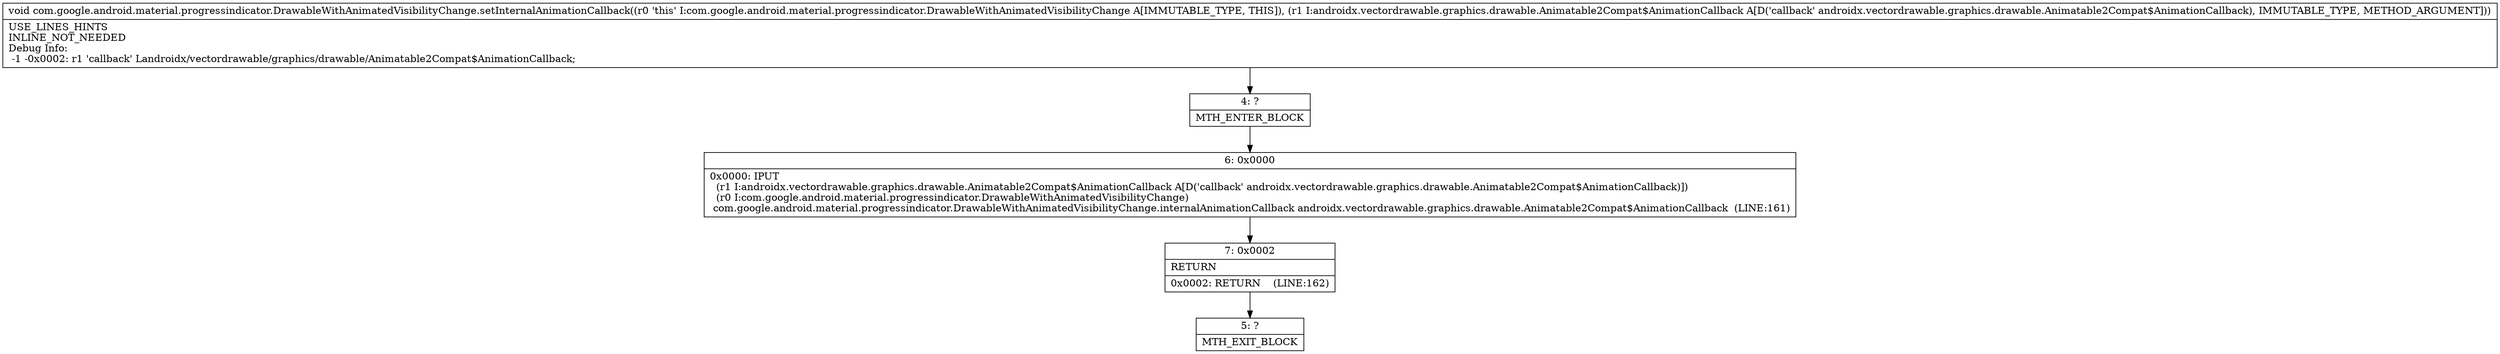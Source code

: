 digraph "CFG forcom.google.android.material.progressindicator.DrawableWithAnimatedVisibilityChange.setInternalAnimationCallback(Landroidx\/vectordrawable\/graphics\/drawable\/Animatable2Compat$AnimationCallback;)V" {
Node_4 [shape=record,label="{4\:\ ?|MTH_ENTER_BLOCK\l}"];
Node_6 [shape=record,label="{6\:\ 0x0000|0x0000: IPUT  \l  (r1 I:androidx.vectordrawable.graphics.drawable.Animatable2Compat$AnimationCallback A[D('callback' androidx.vectordrawable.graphics.drawable.Animatable2Compat$AnimationCallback)])\l  (r0 I:com.google.android.material.progressindicator.DrawableWithAnimatedVisibilityChange)\l com.google.android.material.progressindicator.DrawableWithAnimatedVisibilityChange.internalAnimationCallback androidx.vectordrawable.graphics.drawable.Animatable2Compat$AnimationCallback  (LINE:161)\l}"];
Node_7 [shape=record,label="{7\:\ 0x0002|RETURN\l|0x0002: RETURN    (LINE:162)\l}"];
Node_5 [shape=record,label="{5\:\ ?|MTH_EXIT_BLOCK\l}"];
MethodNode[shape=record,label="{void com.google.android.material.progressindicator.DrawableWithAnimatedVisibilityChange.setInternalAnimationCallback((r0 'this' I:com.google.android.material.progressindicator.DrawableWithAnimatedVisibilityChange A[IMMUTABLE_TYPE, THIS]), (r1 I:androidx.vectordrawable.graphics.drawable.Animatable2Compat$AnimationCallback A[D('callback' androidx.vectordrawable.graphics.drawable.Animatable2Compat$AnimationCallback), IMMUTABLE_TYPE, METHOD_ARGUMENT]))  | USE_LINES_HINTS\lINLINE_NOT_NEEDED\lDebug Info:\l  \-1 \-0x0002: r1 'callback' Landroidx\/vectordrawable\/graphics\/drawable\/Animatable2Compat$AnimationCallback;\l}"];
MethodNode -> Node_4;Node_4 -> Node_6;
Node_6 -> Node_7;
Node_7 -> Node_5;
}

